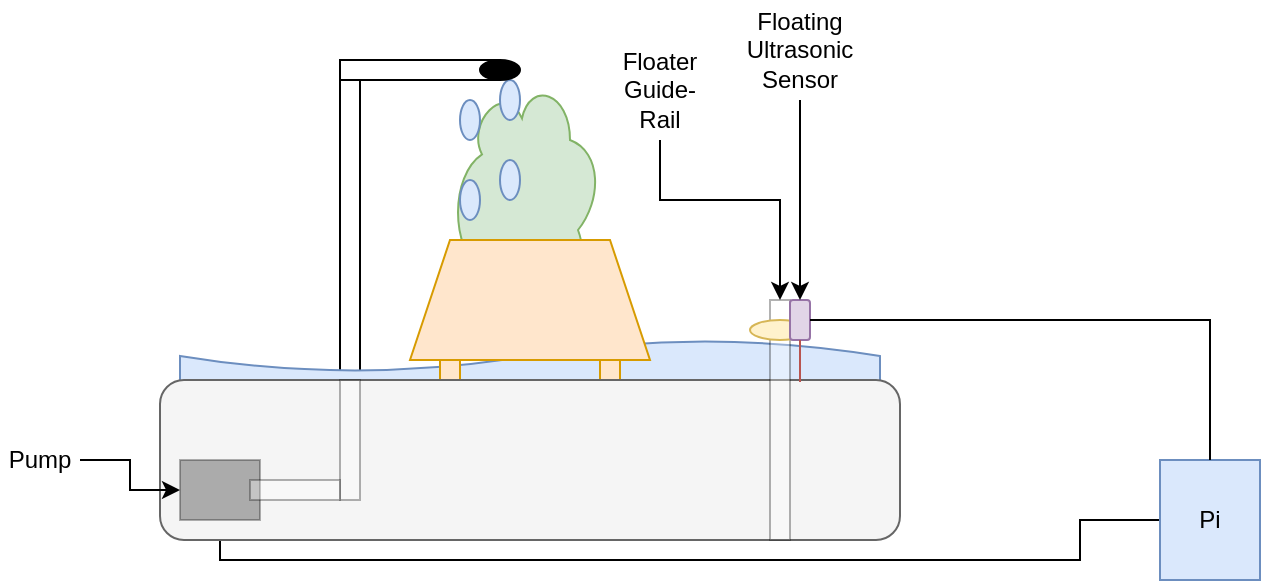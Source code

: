<mxfile version="14.6.11" type="github">
  <diagram id="-2zlDDjHvl6qnW6kXhBM" name="Page-1">
    <mxGraphModel dx="1550" dy="795" grid="1" gridSize="10" guides="1" tooltips="1" connect="1" arrows="1" fold="1" page="1" pageScale="1" pageWidth="850" pageHeight="1100" math="0" shadow="0">
      <root>
        <mxCell id="0" />
        <mxCell id="1" parent="0" />
        <mxCell id="KeqJu9IxzP3gIkk2Hn2K-9" value="" style="rounded=0;whiteSpace=wrap;html=1;" vertex="1" parent="1">
          <mxGeometry x="200" y="230" width="10" height="150" as="geometry" />
        </mxCell>
        <mxCell id="KeqJu9IxzP3gIkk2Hn2K-8" value="" style="shape=tape;whiteSpace=wrap;html=1;fillColor=#dae8fc;strokeColor=#6c8ebf;" vertex="1" parent="1">
          <mxGeometry x="120" y="360" width="350" height="40" as="geometry" />
        </mxCell>
        <mxCell id="KeqJu9IxzP3gIkk2Hn2K-7" value="" style="ellipse;shape=cloud;whiteSpace=wrap;html=1;rotation=90;fillColor=#d5e8d4;strokeColor=#82b366;" vertex="1" parent="1">
          <mxGeometry x="235" y="250" width="120" height="80" as="geometry" />
        </mxCell>
        <mxCell id="KeqJu9IxzP3gIkk2Hn2K-5" value="" style="rounded=0;whiteSpace=wrap;html=1;fillColor=#ffe6cc;strokeColor=#d79b00;" vertex="1" parent="1">
          <mxGeometry x="330" y="350" width="10" height="60" as="geometry" />
        </mxCell>
        <mxCell id="KeqJu9IxzP3gIkk2Hn2K-6" value="" style="rounded=0;whiteSpace=wrap;html=1;fillColor=#ffe6cc;strokeColor=#d79b00;" vertex="1" parent="1">
          <mxGeometry x="250" y="350" width="10" height="50" as="geometry" />
        </mxCell>
        <mxCell id="KeqJu9IxzP3gIkk2Hn2K-3" style="edgeStyle=orthogonalEdgeStyle;rounded=0;orthogonalLoop=1;jettySize=auto;html=1;exitX=0.5;exitY=1;exitDx=0;exitDy=0;entryX=0;entryY=0.5;entryDx=0;entryDy=0;endArrow=none;endFill=0;" edge="1" parent="1" source="KeqJu9IxzP3gIkk2Hn2K-25" target="KeqJu9IxzP3gIkk2Hn2K-2">
          <mxGeometry relative="1" as="geometry">
            <Array as="points">
              <mxPoint x="140" y="470" />
              <mxPoint x="570" y="470" />
              <mxPoint x="570" y="450" />
            </Array>
          </mxGeometry>
        </mxCell>
        <mxCell id="KeqJu9IxzP3gIkk2Hn2K-1" value="" style="rounded=1;whiteSpace=wrap;html=1;fillColor=#f5f5f5;strokeColor=#666666;fontColor=#333333;" vertex="1" parent="1">
          <mxGeometry x="110" y="380" width="370" height="80" as="geometry" />
        </mxCell>
        <mxCell id="KeqJu9IxzP3gIkk2Hn2K-2" value="Pi" style="rounded=0;whiteSpace=wrap;html=1;fillColor=#dae8fc;strokeColor=#6c8ebf;" vertex="1" parent="1">
          <mxGeometry x="610" y="420" width="50" height="60" as="geometry" />
        </mxCell>
        <mxCell id="KeqJu9IxzP3gIkk2Hn2K-4" value="" style="shape=trapezoid;perimeter=trapezoidPerimeter;whiteSpace=wrap;html=1;fixedSize=1;fillColor=#ffe6cc;strokeColor=#d79b00;" vertex="1" parent="1">
          <mxGeometry x="235" y="310" width="120" height="60" as="geometry" />
        </mxCell>
        <mxCell id="KeqJu9IxzP3gIkk2Hn2K-12" value="" style="rounded=0;whiteSpace=wrap;html=1;rotation=90;" vertex="1" parent="1">
          <mxGeometry x="235" y="185" width="10" height="80" as="geometry" />
        </mxCell>
        <mxCell id="KeqJu9IxzP3gIkk2Hn2K-13" value="" style="ellipse;whiteSpace=wrap;html=1;fillColor=#dae8fc;strokeColor=#6c8ebf;" vertex="1" parent="1">
          <mxGeometry x="260" y="240" width="10" height="20" as="geometry" />
        </mxCell>
        <mxCell id="KeqJu9IxzP3gIkk2Hn2K-14" value="" style="ellipse;whiteSpace=wrap;html=1;fillColor=#dae8fc;strokeColor=#6c8ebf;" vertex="1" parent="1">
          <mxGeometry x="280" y="230" width="10" height="20" as="geometry" />
        </mxCell>
        <mxCell id="KeqJu9IxzP3gIkk2Hn2K-15" value="" style="ellipse;whiteSpace=wrap;html=1;fillColor=#dae8fc;strokeColor=#6c8ebf;" vertex="1" parent="1">
          <mxGeometry x="280" y="270" width="10" height="20" as="geometry" />
        </mxCell>
        <mxCell id="KeqJu9IxzP3gIkk2Hn2K-16" value="" style="ellipse;whiteSpace=wrap;html=1;fillColor=#dae8fc;strokeColor=#6c8ebf;" vertex="1" parent="1">
          <mxGeometry x="260" y="280" width="10" height="20" as="geometry" />
        </mxCell>
        <mxCell id="KeqJu9IxzP3gIkk2Hn2K-17" value="" style="ellipse;whiteSpace=wrap;html=1;fillColor=#000000;" vertex="1" parent="1">
          <mxGeometry x="270" y="220" width="20" height="10" as="geometry" />
        </mxCell>
        <mxCell id="KeqJu9IxzP3gIkk2Hn2K-18" value="" style="rounded=0;whiteSpace=wrap;html=1;opacity=30;" vertex="1" parent="1">
          <mxGeometry x="415" y="340" width="10" height="120" as="geometry" />
        </mxCell>
        <mxCell id="KeqJu9IxzP3gIkk2Hn2K-19" value="" style="ellipse;whiteSpace=wrap;html=1;strokeColor=#d6b656;fillColor=#fff2cc;" vertex="1" parent="1">
          <mxGeometry x="405" y="350" width="30" height="10" as="geometry" />
        </mxCell>
        <mxCell id="KeqJu9IxzP3gIkk2Hn2K-20" value="" style="rounded=1;whiteSpace=wrap;html=1;strokeColor=#9673a6;fillColor=#e1d5e7;" vertex="1" parent="1">
          <mxGeometry x="425" y="340" width="10" height="20" as="geometry" />
        </mxCell>
        <mxCell id="KeqJu9IxzP3gIkk2Hn2K-23" value="" style="endArrow=none;html=1;exitX=0.5;exitY=1;exitDx=0;exitDy=0;" edge="1" parent="1" source="KeqJu9IxzP3gIkk2Hn2K-20" target="KeqJu9IxzP3gIkk2Hn2K-8">
          <mxGeometry width="50" height="50" relative="1" as="geometry">
            <mxPoint x="360" y="390" as="sourcePoint" />
            <mxPoint x="410" y="340" as="targetPoint" />
          </mxGeometry>
        </mxCell>
        <mxCell id="KeqJu9IxzP3gIkk2Hn2K-24" value="" style="endArrow=none;html=1;exitX=0.5;exitY=1;exitDx=0;exitDy=0;fillColor=#f8cecc;strokeColor=#b85450;" edge="1" parent="1" source="KeqJu9IxzP3gIkk2Hn2K-20">
          <mxGeometry width="50" height="50" relative="1" as="geometry">
            <mxPoint x="390" y="380" as="sourcePoint" />
            <mxPoint x="430" y="381" as="targetPoint" />
          </mxGeometry>
        </mxCell>
        <mxCell id="KeqJu9IxzP3gIkk2Hn2K-25" value="" style="rounded=0;whiteSpace=wrap;html=1;strokeColor=#000000;fillColor=#000000;gradientColor=none;opacity=30;" vertex="1" parent="1">
          <mxGeometry x="120" y="420" width="40" height="30" as="geometry" />
        </mxCell>
        <mxCell id="KeqJu9IxzP3gIkk2Hn2K-26" value="" style="rounded=0;whiteSpace=wrap;html=1;opacity=30;" vertex="1" parent="1">
          <mxGeometry x="200" y="380" width="10" height="60" as="geometry" />
        </mxCell>
        <mxCell id="KeqJu9IxzP3gIkk2Hn2K-27" value="" style="rounded=0;whiteSpace=wrap;html=1;rotation=90;opacity=30;" vertex="1" parent="1">
          <mxGeometry x="172.5" y="412.5" width="10" height="45" as="geometry" />
        </mxCell>
        <mxCell id="KeqJu9IxzP3gIkk2Hn2K-28" style="edgeStyle=orthogonalEdgeStyle;rounded=0;orthogonalLoop=1;jettySize=auto;html=1;exitX=1;exitY=0.5;exitDx=0;exitDy=0;entryX=0.5;entryY=0;entryDx=0;entryDy=0;endArrow=none;endFill=0;" edge="1" parent="1" source="KeqJu9IxzP3gIkk2Hn2K-20" target="KeqJu9IxzP3gIkk2Hn2K-2">
          <mxGeometry relative="1" as="geometry">
            <mxPoint x="150" y="460" as="sourcePoint" />
            <mxPoint x="620.0" y="460" as="targetPoint" />
            <Array as="points">
              <mxPoint x="635" y="350" />
            </Array>
          </mxGeometry>
        </mxCell>
        <mxCell id="KeqJu9IxzP3gIkk2Hn2K-31" style="edgeStyle=orthogonalEdgeStyle;rounded=0;orthogonalLoop=1;jettySize=auto;html=1;exitX=1;exitY=0.5;exitDx=0;exitDy=0;entryX=0;entryY=0.5;entryDx=0;entryDy=0;endArrow=classic;endFill=1;" edge="1" parent="1" source="KeqJu9IxzP3gIkk2Hn2K-29" target="KeqJu9IxzP3gIkk2Hn2K-25">
          <mxGeometry relative="1" as="geometry" />
        </mxCell>
        <mxCell id="KeqJu9IxzP3gIkk2Hn2K-29" value="Pump" style="text;html=1;strokeColor=none;fillColor=none;align=center;verticalAlign=middle;whiteSpace=wrap;rounded=0;opacity=30;" vertex="1" parent="1">
          <mxGeometry x="30" y="410" width="40" height="20" as="geometry" />
        </mxCell>
        <mxCell id="KeqJu9IxzP3gIkk2Hn2K-30" value="Floating Ultrasonic Sensor" style="text;html=1;strokeColor=none;fillColor=none;align=center;verticalAlign=middle;whiteSpace=wrap;rounded=0;opacity=30;" vertex="1" parent="1">
          <mxGeometry x="410" y="190" width="40" height="50" as="geometry" />
        </mxCell>
        <mxCell id="KeqJu9IxzP3gIkk2Hn2K-32" style="edgeStyle=orthogonalEdgeStyle;rounded=0;orthogonalLoop=1;jettySize=auto;html=1;exitX=0.5;exitY=1;exitDx=0;exitDy=0;endArrow=classic;endFill=1;entryX=0.5;entryY=0;entryDx=0;entryDy=0;" edge="1" parent="1" source="KeqJu9IxzP3gIkk2Hn2K-30" target="KeqJu9IxzP3gIkk2Hn2K-20">
          <mxGeometry relative="1" as="geometry">
            <mxPoint x="80" y="430" as="sourcePoint" />
            <mxPoint x="430" y="340" as="targetPoint" />
            <Array as="points">
              <mxPoint x="430" y="250" />
              <mxPoint x="430" y="250" />
            </Array>
          </mxGeometry>
        </mxCell>
        <mxCell id="KeqJu9IxzP3gIkk2Hn2K-33" value="Floater Guide-Rail" style="text;html=1;strokeColor=none;fillColor=none;align=center;verticalAlign=middle;whiteSpace=wrap;rounded=0;opacity=30;" vertex="1" parent="1">
          <mxGeometry x="340" y="210" width="40" height="50" as="geometry" />
        </mxCell>
        <mxCell id="KeqJu9IxzP3gIkk2Hn2K-34" style="edgeStyle=orthogonalEdgeStyle;rounded=0;orthogonalLoop=1;jettySize=auto;html=1;exitX=0.5;exitY=1;exitDx=0;exitDy=0;endArrow=classic;endFill=1;entryX=0.5;entryY=0;entryDx=0;entryDy=0;" edge="1" parent="1" source="KeqJu9IxzP3gIkk2Hn2K-33" target="KeqJu9IxzP3gIkk2Hn2K-18">
          <mxGeometry relative="1" as="geometry">
            <mxPoint x="435.0" y="250" as="sourcePoint" />
            <mxPoint x="430.0" y="360" as="targetPoint" />
            <Array as="points">
              <mxPoint x="360" y="290" />
              <mxPoint x="420" y="290" />
            </Array>
          </mxGeometry>
        </mxCell>
      </root>
    </mxGraphModel>
  </diagram>
</mxfile>
